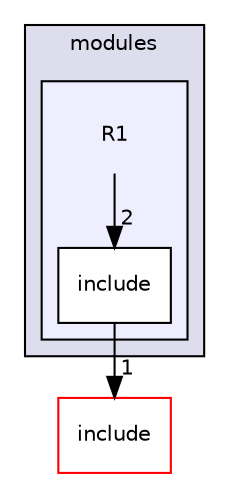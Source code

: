 digraph "/home/loudish/modustus-cs450/mpx-spring2017-modestus/mpx_core/modules/R1" {
  compound=true
  node [ fontsize="10", fontname="Helvetica"];
  edge [ labelfontsize="10", labelfontname="Helvetica"];
  subgraph clusterdir_a6b7560d91d85e776e1ad77161c04894 {
    graph [ bgcolor="#ddddee", pencolor="black", label="modules" fontname="Helvetica", fontsize="10", URL="dir_a6b7560d91d85e776e1ad77161c04894.html"]
  subgraph clusterdir_e61e803243efb3b270da167213e1d8c2 {
    graph [ bgcolor="#eeeeff", pencolor="black", label="" URL="dir_e61e803243efb3b270da167213e1d8c2.html"];
    dir_e61e803243efb3b270da167213e1d8c2 [shape=plaintext label="R1"];
    dir_a58fc58dbb9b6123981aa6a673112028 [shape=box label="include" color="black" fillcolor="white" style="filled" URL="dir_a58fc58dbb9b6123981aa6a673112028.html"];
  }
  }
  dir_2b2cfc5bbf2f7ab54aab1325e138d170 [shape=box label="include" fillcolor="white" style="filled" color="red" URL="dir_2b2cfc5bbf2f7ab54aab1325e138d170.html"];
  dir_e61e803243efb3b270da167213e1d8c2->dir_a58fc58dbb9b6123981aa6a673112028 [headlabel="2", labeldistance=1.5 headhref="dir_000009_000010.html"];
  dir_a58fc58dbb9b6123981aa6a673112028->dir_2b2cfc5bbf2f7ab54aab1325e138d170 [headlabel="1", labeldistance=1.5 headhref="dir_000010_000001.html"];
}
